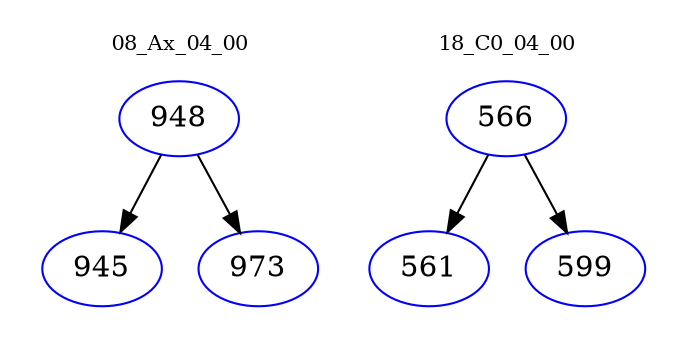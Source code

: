 digraph{
subgraph cluster_0 {
color = white
label = "08_Ax_04_00";
fontsize=10;
T0_948 [label="948", color="blue"]
T0_948 -> T0_945 [color="black"]
T0_945 [label="945", color="blue"]
T0_948 -> T0_973 [color="black"]
T0_973 [label="973", color="blue"]
}
subgraph cluster_1 {
color = white
label = "18_C0_04_00";
fontsize=10;
T1_566 [label="566", color="blue"]
T1_566 -> T1_561 [color="black"]
T1_561 [label="561", color="blue"]
T1_566 -> T1_599 [color="black"]
T1_599 [label="599", color="blue"]
}
}
